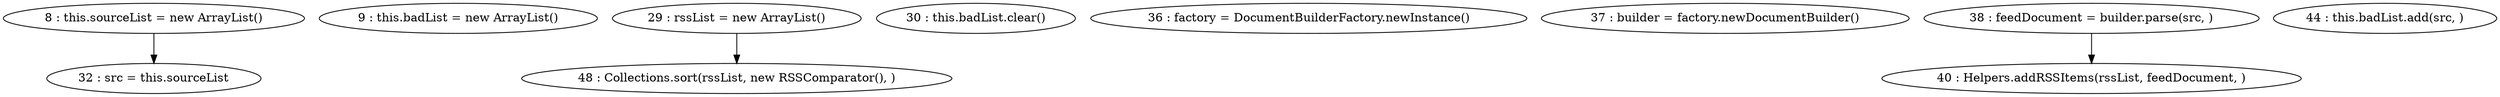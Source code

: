 digraph G {
"8 : this.sourceList = new ArrayList()"
"8 : this.sourceList = new ArrayList()" -> "32 : src = this.sourceList"
"9 : this.badList = new ArrayList()"
"29 : rssList = new ArrayList()"
"29 : rssList = new ArrayList()" -> "48 : Collections.sort(rssList, new RSSComparator(), )"
"30 : this.badList.clear()"
"32 : src = this.sourceList"
"48 : Collections.sort(rssList, new RSSComparator(), )"
"36 : factory = DocumentBuilderFactory.newInstance()"
"37 : builder = factory.newDocumentBuilder()"
"38 : feedDocument = builder.parse(src, )"
"38 : feedDocument = builder.parse(src, )" -> "40 : Helpers.addRSSItems(rssList, feedDocument, )"
"40 : Helpers.addRSSItems(rssList, feedDocument, )"
"44 : this.badList.add(src, )"
}